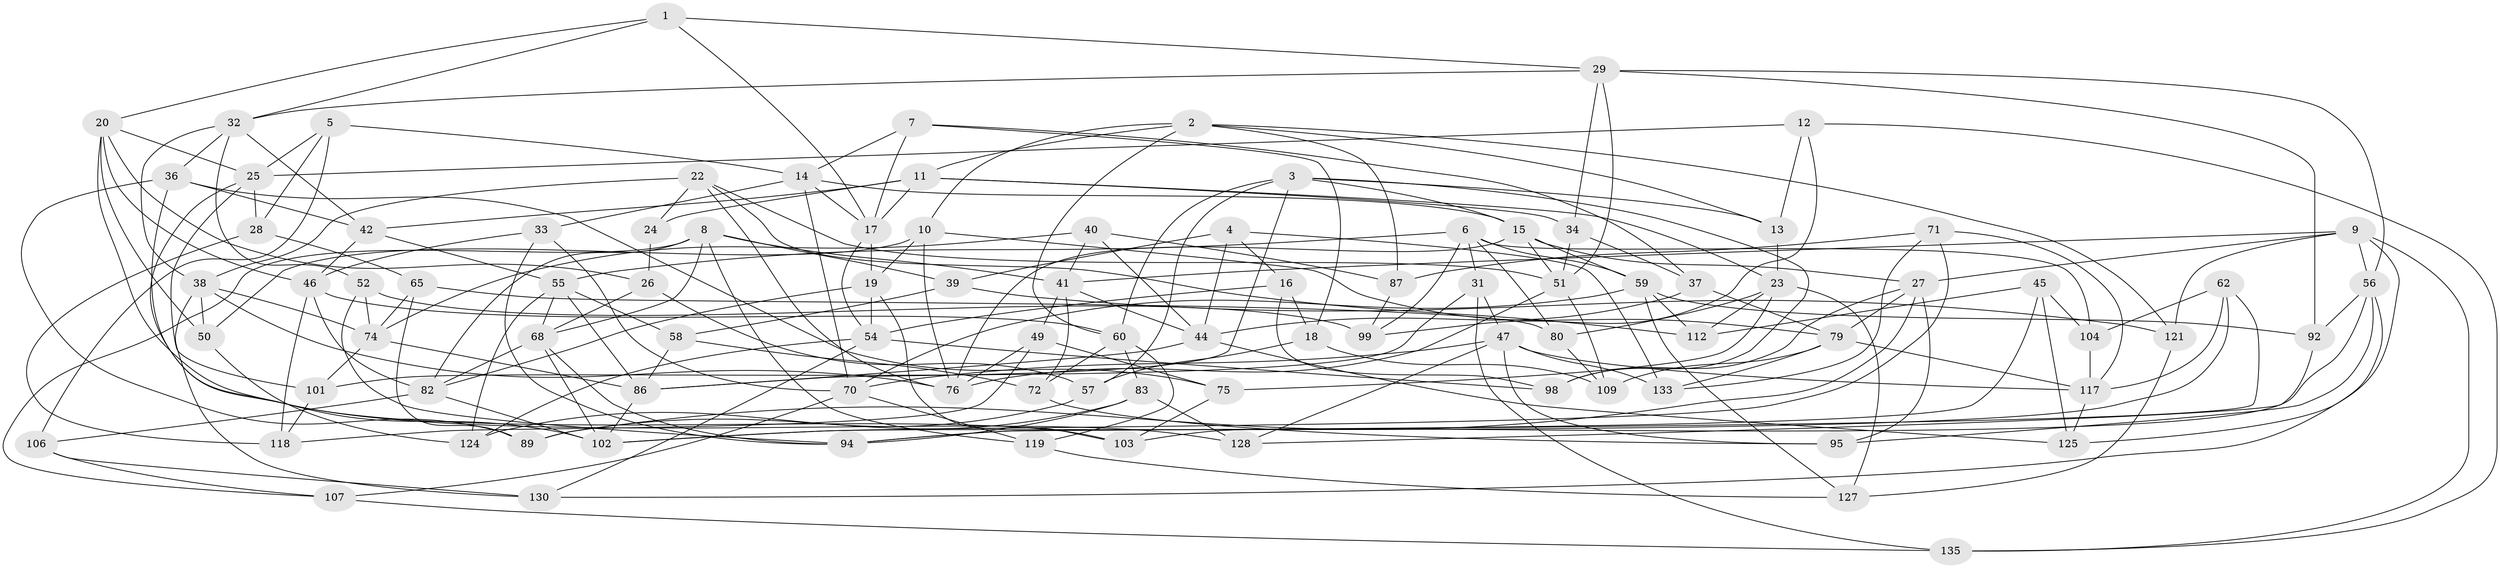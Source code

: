 // Generated by graph-tools (version 1.1) at 2025/24/03/03/25 07:24:26]
// undirected, 94 vertices, 226 edges
graph export_dot {
graph [start="1"]
  node [color=gray90,style=filled];
  1;
  2 [super="+78"];
  3 [super="+64"];
  4;
  5;
  6 [super="+100"];
  7;
  8 [super="+96"];
  9 [super="+73"];
  10 [super="+93"];
  11 [super="+129"];
  12;
  13;
  14 [super="+35"];
  15 [super="+115"];
  16;
  17 [super="+21"];
  18;
  19 [super="+67"];
  20 [super="+30"];
  22 [super="+132"];
  23 [super="+63"];
  24;
  25 [super="+122"];
  26;
  27 [super="+48"];
  28;
  29 [super="+111"];
  31;
  32 [super="+105"];
  33;
  34;
  36 [super="+88"];
  37;
  38 [super="+97"];
  39;
  40;
  41 [super="+43"];
  42 [super="+66"];
  44 [super="+53"];
  45;
  46 [super="+126"];
  47 [super="+61"];
  49;
  50;
  51 [super="+84"];
  52;
  54 [super="+108"];
  55 [super="+69"];
  56 [super="+77"];
  57;
  58;
  59 [super="+81"];
  60 [super="+134"];
  62;
  65;
  68 [super="+113"];
  70 [super="+90"];
  71;
  72;
  74 [super="+85"];
  75;
  76 [super="+123"];
  79 [super="+91"];
  80;
  82 [super="+120"];
  83;
  86 [super="+114"];
  87;
  89;
  92;
  94 [super="+116"];
  95;
  98;
  99;
  101;
  102 [super="+110"];
  103;
  104;
  106;
  107;
  109;
  112;
  117 [super="+131"];
  118;
  119;
  121;
  124;
  125;
  127;
  128;
  130;
  133;
  135;
  1 -- 32;
  1 -- 29;
  1 -- 20;
  1 -- 17;
  2 -- 10;
  2 -- 87;
  2 -- 60;
  2 -- 121;
  2 -- 11;
  2 -- 13;
  3 -- 13;
  3 -- 98;
  3 -- 57;
  3 -- 60;
  3 -- 15;
  3 -- 86;
  4 -- 39;
  4 -- 16;
  4 -- 133;
  4 -- 44;
  5 -- 25;
  5 -- 106;
  5 -- 28;
  5 -- 14;
  6 -- 80;
  6 -- 104;
  6 -- 99;
  6 -- 59;
  6 -- 55;
  6 -- 31;
  7 -- 18;
  7 -- 37;
  7 -- 17;
  7 -- 14;
  8 -- 68;
  8 -- 107;
  8 -- 41;
  8 -- 119;
  8 -- 39;
  8 -- 82;
  9 -- 121;
  9 -- 56;
  9 -- 41;
  9 -- 27;
  9 -- 125;
  9 -- 135;
  10 -- 79;
  10 -- 50;
  10 -- 19 [weight=2];
  10 -- 76;
  11 -- 24;
  11 -- 17;
  11 -- 34;
  11 -- 23;
  11 -- 42;
  12 -- 99;
  12 -- 13;
  12 -- 135;
  12 -- 25;
  13 -- 23;
  14 -- 15;
  14 -- 33;
  14 -- 70;
  14 -- 17;
  15 -- 51;
  15 -- 59;
  15 -- 76;
  15 -- 27;
  16 -- 98;
  16 -- 54;
  16 -- 18;
  17 -- 19;
  17 -- 54;
  18 -- 57;
  18 -- 109;
  19 -- 82;
  19 -- 54;
  19 -- 103;
  20 -- 25;
  20 -- 128;
  20 -- 26;
  20 -- 50;
  20 -- 46;
  22 -- 24 [weight=2];
  22 -- 51;
  22 -- 76;
  22 -- 38;
  22 -- 112;
  23 -- 112;
  23 -- 80;
  23 -- 75;
  23 -- 127;
  24 -- 26;
  25 -- 28;
  25 -- 101;
  25 -- 102;
  26 -- 57;
  26 -- 68;
  27 -- 95;
  27 -- 89;
  27 -- 98;
  27 -- 79;
  28 -- 65;
  28 -- 118;
  29 -- 56;
  29 -- 92;
  29 -- 32;
  29 -- 34;
  29 -- 51;
  31 -- 135;
  31 -- 101;
  31 -- 47;
  32 -- 38;
  32 -- 52;
  32 -- 36;
  32 -- 42;
  33 -- 46;
  33 -- 70;
  33 -- 94;
  34 -- 37;
  34 -- 51;
  36 -- 103;
  36 -- 42 [weight=2];
  36 -- 89;
  36 -- 75;
  37 -- 79;
  37 -- 44;
  38 -- 130;
  38 -- 50;
  38 -- 74;
  38 -- 76;
  39 -- 58;
  39 -- 121;
  40 -- 87;
  40 -- 44;
  40 -- 41;
  40 -- 74;
  41 -- 72;
  41 -- 49;
  41 -- 44;
  42 -- 55;
  42 -- 46;
  44 -- 86;
  44 -- 125;
  45 -- 112;
  45 -- 94;
  45 -- 104;
  45 -- 125;
  46 -- 118;
  46 -- 82;
  46 -- 60;
  47 -- 128;
  47 -- 70;
  47 -- 95;
  47 -- 133;
  47 -- 117;
  49 -- 118;
  49 -- 75;
  49 -- 76;
  50 -- 124;
  51 -- 76;
  51 -- 109;
  52 -- 99;
  52 -- 94;
  52 -- 74;
  54 -- 124;
  54 -- 98;
  54 -- 130;
  55 -- 58;
  55 -- 124;
  55 -- 68;
  55 -- 86;
  56 -- 95;
  56 -- 103;
  56 -- 130;
  56 -- 92;
  57 -- 124;
  58 -- 72;
  58 -- 86;
  59 -- 112;
  59 -- 92;
  59 -- 70;
  59 -- 127;
  60 -- 72;
  60 -- 119;
  60 -- 83;
  62 -- 117;
  62 -- 104;
  62 -- 102;
  62 -- 94;
  65 -- 89;
  65 -- 80;
  65 -- 74;
  68 -- 82;
  68 -- 94;
  68 -- 102;
  70 -- 107;
  70 -- 119;
  71 -- 102;
  71 -- 133;
  71 -- 87;
  71 -- 117;
  72 -- 95;
  74 -- 86;
  74 -- 101;
  75 -- 103;
  79 -- 109;
  79 -- 117;
  79 -- 133;
  80 -- 109;
  82 -- 106;
  82 -- 102;
  83 -- 128;
  83 -- 94;
  83 -- 89;
  86 -- 102;
  87 -- 99;
  92 -- 128;
  101 -- 118;
  104 -- 117;
  106 -- 107;
  106 -- 130;
  107 -- 135;
  117 -- 125;
  119 -- 127;
  121 -- 127;
}
